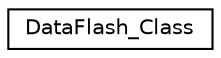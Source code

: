 digraph "Graphical Class Hierarchy"
{
 // INTERACTIVE_SVG=YES
  edge [fontname="Helvetica",fontsize="10",labelfontname="Helvetica",labelfontsize="10"];
  node [fontname="Helvetica",fontsize="10",shape=record];
  rankdir="LR";
  Node1 [label="DataFlash_Class",height=0.2,width=0.4,color="black", fillcolor="white", style="filled",URL="$classDataFlash__Class.html"];
}

